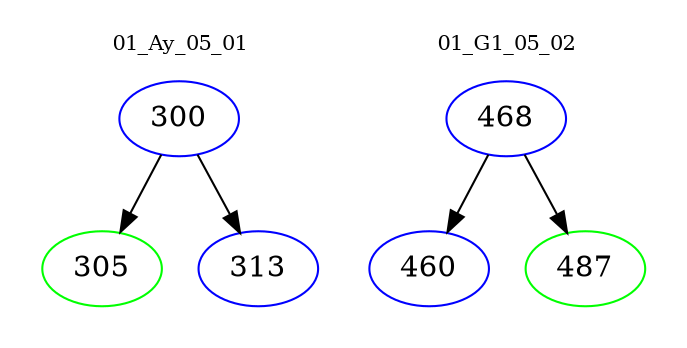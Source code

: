 digraph{
subgraph cluster_0 {
color = white
label = "01_Ay_05_01";
fontsize=10;
T0_300 [label="300", color="blue"]
T0_300 -> T0_305 [color="black"]
T0_305 [label="305", color="green"]
T0_300 -> T0_313 [color="black"]
T0_313 [label="313", color="blue"]
}
subgraph cluster_1 {
color = white
label = "01_G1_05_02";
fontsize=10;
T1_468 [label="468", color="blue"]
T1_468 -> T1_460 [color="black"]
T1_460 [label="460", color="blue"]
T1_468 -> T1_487 [color="black"]
T1_487 [label="487", color="green"]
}
}
